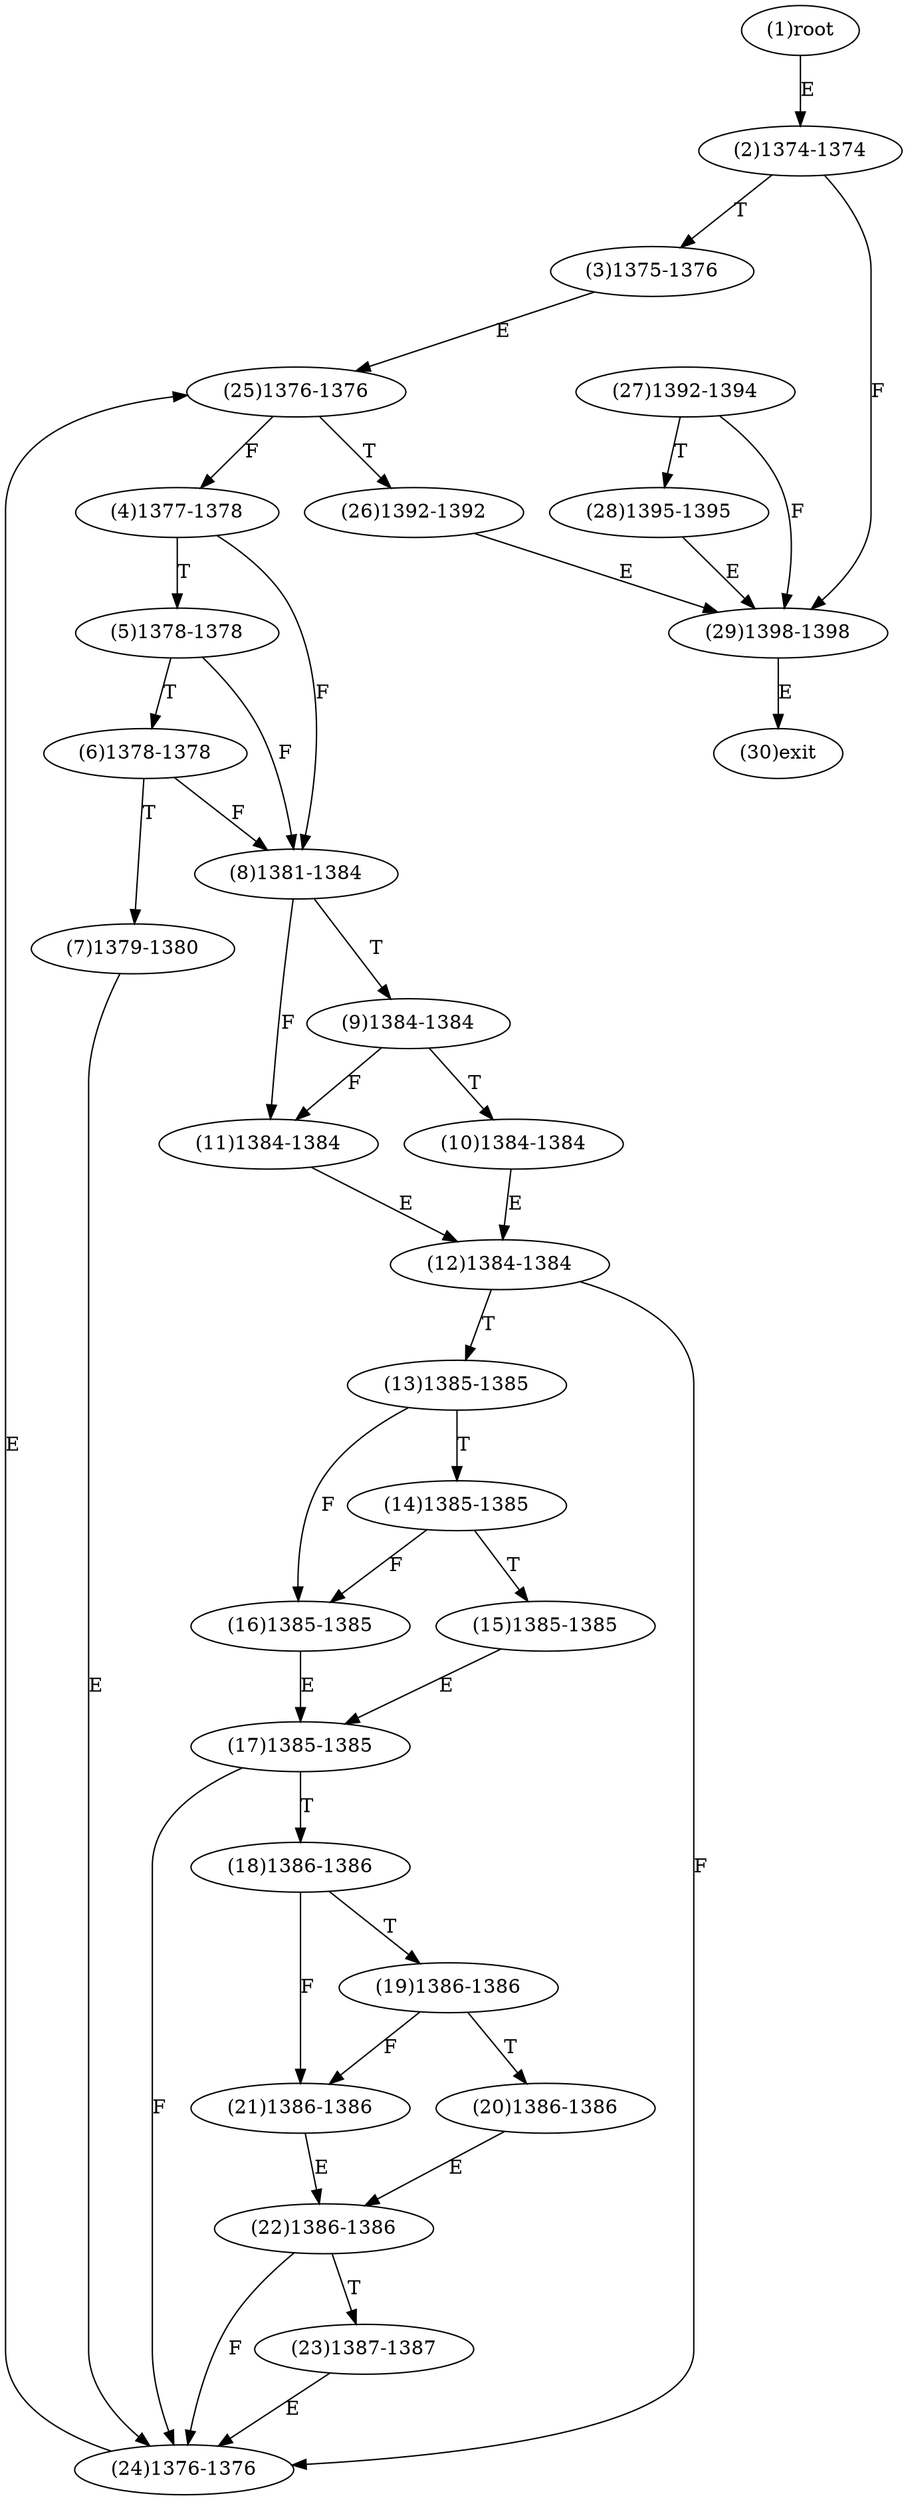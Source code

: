 digraph "" { 
1[ label="(1)root"];
2[ label="(2)1374-1374"];
3[ label="(3)1375-1376"];
4[ label="(4)1377-1378"];
5[ label="(5)1378-1378"];
6[ label="(6)1378-1378"];
7[ label="(7)1379-1380"];
8[ label="(8)1381-1384"];
9[ label="(9)1384-1384"];
10[ label="(10)1384-1384"];
11[ label="(11)1384-1384"];
12[ label="(12)1384-1384"];
13[ label="(13)1385-1385"];
14[ label="(14)1385-1385"];
15[ label="(15)1385-1385"];
17[ label="(17)1385-1385"];
16[ label="(16)1385-1385"];
19[ label="(19)1386-1386"];
18[ label="(18)1386-1386"];
21[ label="(21)1386-1386"];
20[ label="(20)1386-1386"];
23[ label="(23)1387-1387"];
22[ label="(22)1386-1386"];
25[ label="(25)1376-1376"];
24[ label="(24)1376-1376"];
27[ label="(27)1392-1394"];
26[ label="(26)1392-1392"];
29[ label="(29)1398-1398"];
28[ label="(28)1395-1395"];
30[ label="(30)exit"];
1->2[ label="E"];
2->29[ label="F"];
2->3[ label="T"];
3->25[ label="E"];
4->8[ label="F"];
4->5[ label="T"];
5->8[ label="F"];
5->6[ label="T"];
6->8[ label="F"];
6->7[ label="T"];
7->24[ label="E"];
8->11[ label="F"];
8->9[ label="T"];
9->11[ label="F"];
9->10[ label="T"];
10->12[ label="E"];
11->12[ label="E"];
12->24[ label="F"];
12->13[ label="T"];
13->16[ label="F"];
13->14[ label="T"];
14->16[ label="F"];
14->15[ label="T"];
15->17[ label="E"];
16->17[ label="E"];
17->24[ label="F"];
17->18[ label="T"];
18->21[ label="F"];
18->19[ label="T"];
19->21[ label="F"];
19->20[ label="T"];
20->22[ label="E"];
21->22[ label="E"];
22->24[ label="F"];
22->23[ label="T"];
23->24[ label="E"];
24->25[ label="E"];
25->4[ label="F"];
25->26[ label="T"];
26->29[ label="E"];
27->29[ label="F"];
27->28[ label="T"];
28->29[ label="E"];
29->30[ label="E"];
}